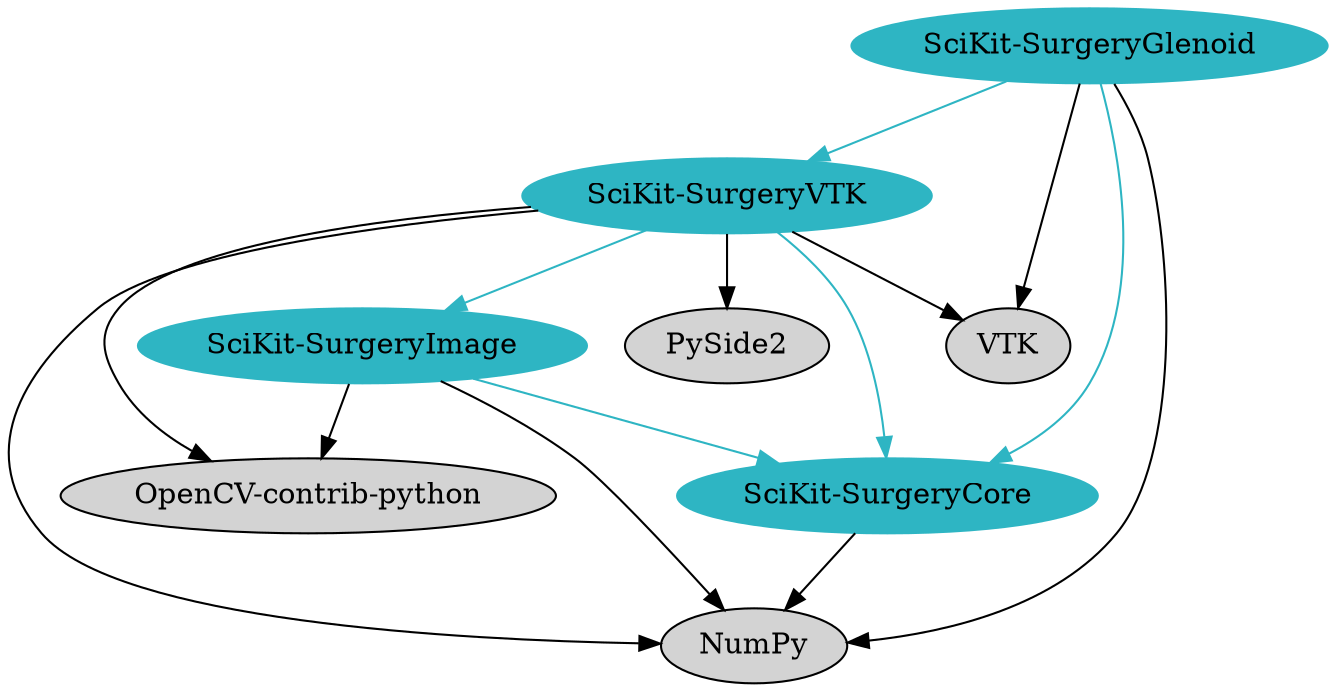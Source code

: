 digraph prof {
	ratio = fill;
	node [style=filled];
	"SciKit-SurgeryGlenoid" -> "NumPy";
	"SciKit-SurgeryGlenoid" -> "SciKit-SurgeryVTK" [color="0.515 0.762 0.762"];
	"SciKit-SurgeryGlenoid" -> "SciKit-SurgeryCore" [color="0.515 0.762 0.762"];
	"SciKit-SurgeryGlenoid" -> "VTK";
	
	"SciKit-SurgeryVTK" -> "NumPy";
	"SciKit-SurgeryVTK" -> "VTK";
	"SciKit-SurgeryVTK" -> "PySide2";
	"SciKit-SurgeryVTK" -> "OpenCV-contrib-python";
	"SciKit-SurgeryVTK" -> "SciKit-SurgeryCore" [color="0.515 0.762 0.762"];
	"SciKit-SurgeryVTK" -> "SciKit-SurgeryImage" [color="0.515 0.762 0.762"];

	"SciKit-SurgeryImage" -> "NumPy";
	"SciKit-SurgeryImage" -> "OpenCV-contrib-python";
	"SciKit-SurgeryImage" -> "SciKit-SurgeryCore" [color="0.515 0.762 0.762"];
	"SciKit-SurgeryCore" -> "NumPy";

"SciKit-SurgeryGlenoid" [color="0.515 0.762 0.762"];
"SciKit-SurgeryVTK"[color="0.515 0.762 0.762"];
"SciKit-SurgeryImage"[color="0.515 0.762 0.762"];
"SciKit-SurgeryCore"[color="0.515 0.762 0.762"];
} 


